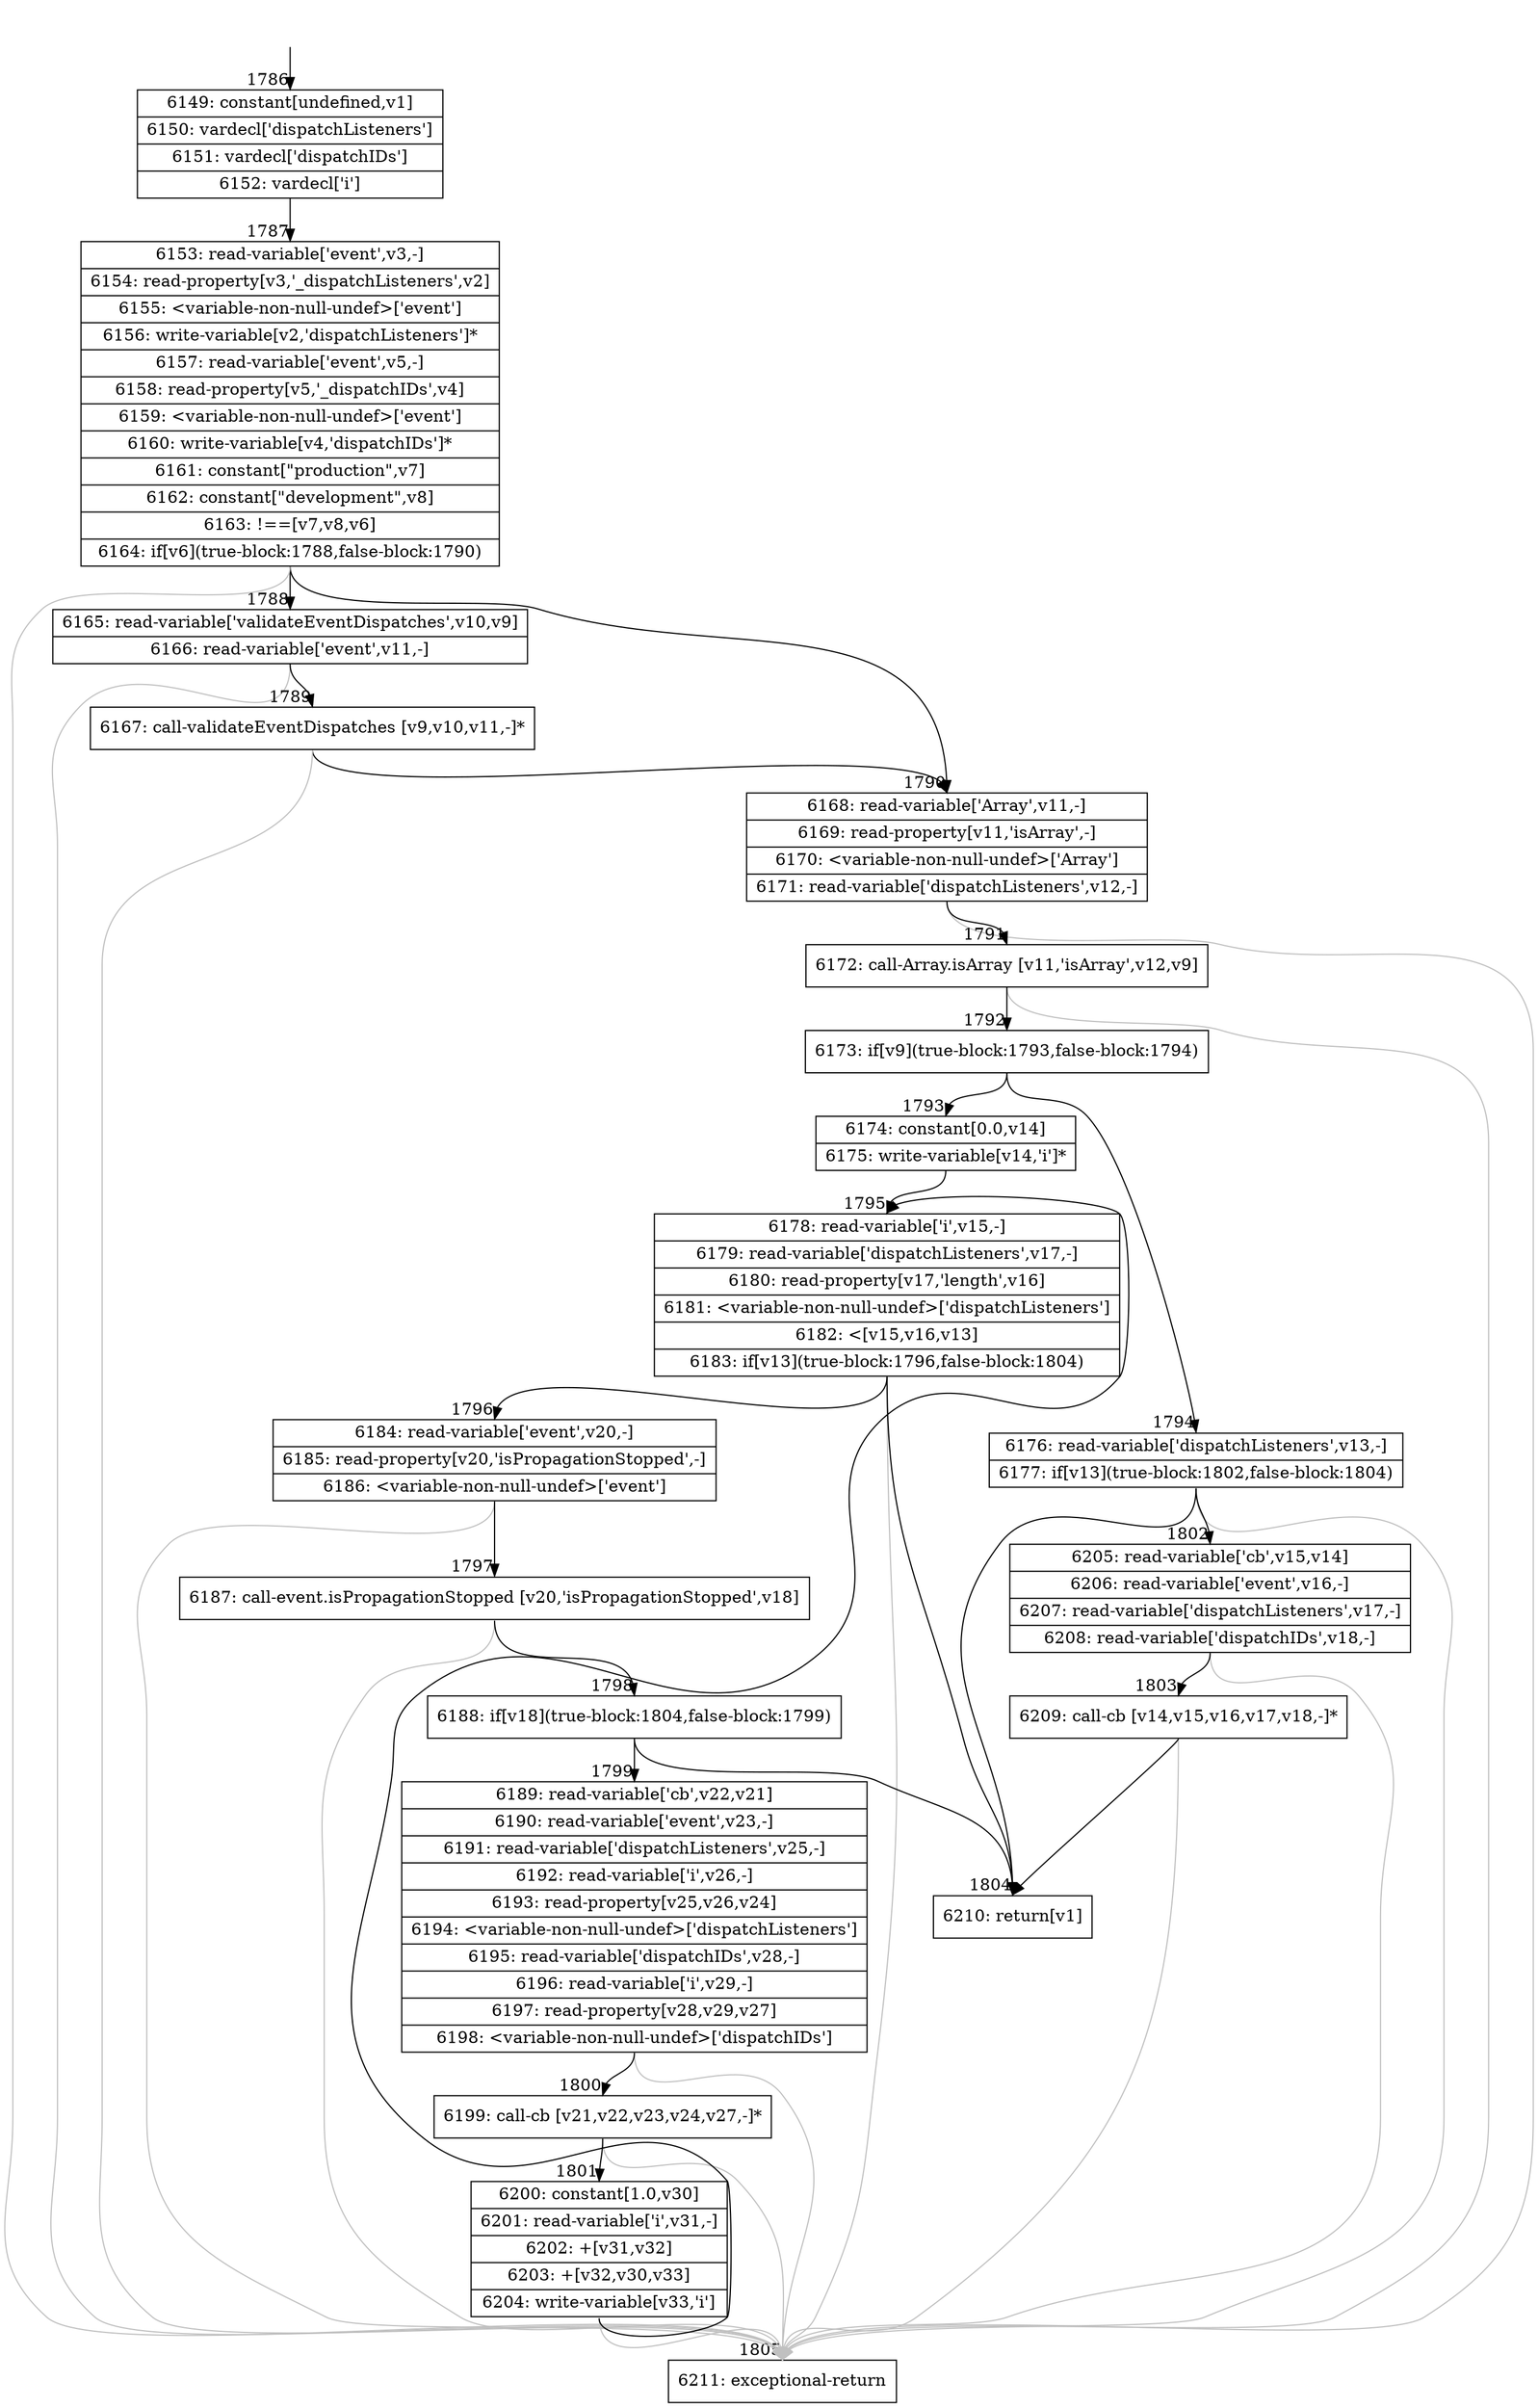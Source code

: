 digraph {
rankdir="TD"
BB_entry120[shape=none,label=""];
BB_entry120 -> BB1786 [tailport=s, headport=n, headlabel="    1786"]
BB1786 [shape=record label="{6149: constant[undefined,v1]|6150: vardecl['dispatchListeners']|6151: vardecl['dispatchIDs']|6152: vardecl['i']}" ] 
BB1786 -> BB1787 [tailport=s, headport=n, headlabel="      1787"]
BB1787 [shape=record label="{6153: read-variable['event',v3,-]|6154: read-property[v3,'_dispatchListeners',v2]|6155: \<variable-non-null-undef\>['event']|6156: write-variable[v2,'dispatchListeners']*|6157: read-variable['event',v5,-]|6158: read-property[v5,'_dispatchIDs',v4]|6159: \<variable-non-null-undef\>['event']|6160: write-variable[v4,'dispatchIDs']*|6161: constant[\"production\",v7]|6162: constant[\"development\",v8]|6163: !==[v7,v8,v6]|6164: if[v6](true-block:1788,false-block:1790)}" ] 
BB1787 -> BB1788 [tailport=s, headport=n, headlabel="      1788"]
BB1787 -> BB1790 [tailport=s, headport=n, headlabel="      1790"]
BB1787 -> BB1805 [tailport=s, headport=n, color=gray, headlabel="      1805"]
BB1788 [shape=record label="{6165: read-variable['validateEventDispatches',v10,v9]|6166: read-variable['event',v11,-]}" ] 
BB1788 -> BB1789 [tailport=s, headport=n, headlabel="      1789"]
BB1788 -> BB1805 [tailport=s, headport=n, color=gray]
BB1789 [shape=record label="{6167: call-validateEventDispatches [v9,v10,v11,-]*}" ] 
BB1789 -> BB1790 [tailport=s, headport=n]
BB1789 -> BB1805 [tailport=s, headport=n, color=gray]
BB1790 [shape=record label="{6168: read-variable['Array',v11,-]|6169: read-property[v11,'isArray',-]|6170: \<variable-non-null-undef\>['Array']|6171: read-variable['dispatchListeners',v12,-]}" ] 
BB1790 -> BB1791 [tailport=s, headport=n, headlabel="      1791"]
BB1790 -> BB1805 [tailport=s, headport=n, color=gray]
BB1791 [shape=record label="{6172: call-Array.isArray [v11,'isArray',v12,v9]}" ] 
BB1791 -> BB1792 [tailport=s, headport=n, headlabel="      1792"]
BB1791 -> BB1805 [tailport=s, headport=n, color=gray]
BB1792 [shape=record label="{6173: if[v9](true-block:1793,false-block:1794)}" ] 
BB1792 -> BB1793 [tailport=s, headport=n, headlabel="      1793"]
BB1792 -> BB1794 [tailport=s, headport=n, headlabel="      1794"]
BB1793 [shape=record label="{6174: constant[0.0,v14]|6175: write-variable[v14,'i']*}" ] 
BB1793 -> BB1795 [tailport=s, headport=n, headlabel="      1795"]
BB1794 [shape=record label="{6176: read-variable['dispatchListeners',v13,-]|6177: if[v13](true-block:1802,false-block:1804)}" ] 
BB1794 -> BB1802 [tailport=s, headport=n, headlabel="      1802"]
BB1794 -> BB1804 [tailport=s, headport=n, headlabel="      1804"]
BB1794 -> BB1805 [tailport=s, headport=n, color=gray]
BB1795 [shape=record label="{6178: read-variable['i',v15,-]|6179: read-variable['dispatchListeners',v17,-]|6180: read-property[v17,'length',v16]|6181: \<variable-non-null-undef\>['dispatchListeners']|6182: \<[v15,v16,v13]|6183: if[v13](true-block:1796,false-block:1804)}" ] 
BB1795 -> BB1796 [tailport=s, headport=n, headlabel="      1796"]
BB1795 -> BB1804 [tailport=s, headport=n]
BB1795 -> BB1805 [tailport=s, headport=n, color=gray]
BB1796 [shape=record label="{6184: read-variable['event',v20,-]|6185: read-property[v20,'isPropagationStopped',-]|6186: \<variable-non-null-undef\>['event']}" ] 
BB1796 -> BB1797 [tailport=s, headport=n, headlabel="      1797"]
BB1796 -> BB1805 [tailport=s, headport=n, color=gray]
BB1797 [shape=record label="{6187: call-event.isPropagationStopped [v20,'isPropagationStopped',v18]}" ] 
BB1797 -> BB1798 [tailport=s, headport=n, headlabel="      1798"]
BB1797 -> BB1805 [tailport=s, headport=n, color=gray]
BB1798 [shape=record label="{6188: if[v18](true-block:1804,false-block:1799)}" ] 
BB1798 -> BB1804 [tailport=s, headport=n]
BB1798 -> BB1799 [tailport=s, headport=n, headlabel="      1799"]
BB1799 [shape=record label="{6189: read-variable['cb',v22,v21]|6190: read-variable['event',v23,-]|6191: read-variable['dispatchListeners',v25,-]|6192: read-variable['i',v26,-]|6193: read-property[v25,v26,v24]|6194: \<variable-non-null-undef\>['dispatchListeners']|6195: read-variable['dispatchIDs',v28,-]|6196: read-variable['i',v29,-]|6197: read-property[v28,v29,v27]|6198: \<variable-non-null-undef\>['dispatchIDs']}" ] 
BB1799 -> BB1800 [tailport=s, headport=n, headlabel="      1800"]
BB1799 -> BB1805 [tailport=s, headport=n, color=gray]
BB1800 [shape=record label="{6199: call-cb [v21,v22,v23,v24,v27,-]*}" ] 
BB1800 -> BB1801 [tailport=s, headport=n, headlabel="      1801"]
BB1800 -> BB1805 [tailport=s, headport=n, color=gray]
BB1801 [shape=record label="{6200: constant[1.0,v30]|6201: read-variable['i',v31,-]|6202: +[v31,v32]|6203: +[v32,v30,v33]|6204: write-variable[v33,'i']}" ] 
BB1801 -> BB1795 [tailport=s, headport=n]
BB1801 -> BB1805 [tailport=s, headport=n, color=gray]
BB1802 [shape=record label="{6205: read-variable['cb',v15,v14]|6206: read-variable['event',v16,-]|6207: read-variable['dispatchListeners',v17,-]|6208: read-variable['dispatchIDs',v18,-]}" ] 
BB1802 -> BB1803 [tailport=s, headport=n, headlabel="      1803"]
BB1802 -> BB1805 [tailport=s, headport=n, color=gray]
BB1803 [shape=record label="{6209: call-cb [v14,v15,v16,v17,v18,-]*}" ] 
BB1803 -> BB1804 [tailport=s, headport=n]
BB1803 -> BB1805 [tailport=s, headport=n, color=gray]
BB1804 [shape=record label="{6210: return[v1]}" ] 
BB1805 [shape=record label="{6211: exceptional-return}" ] 
//#$~ 3285
}

